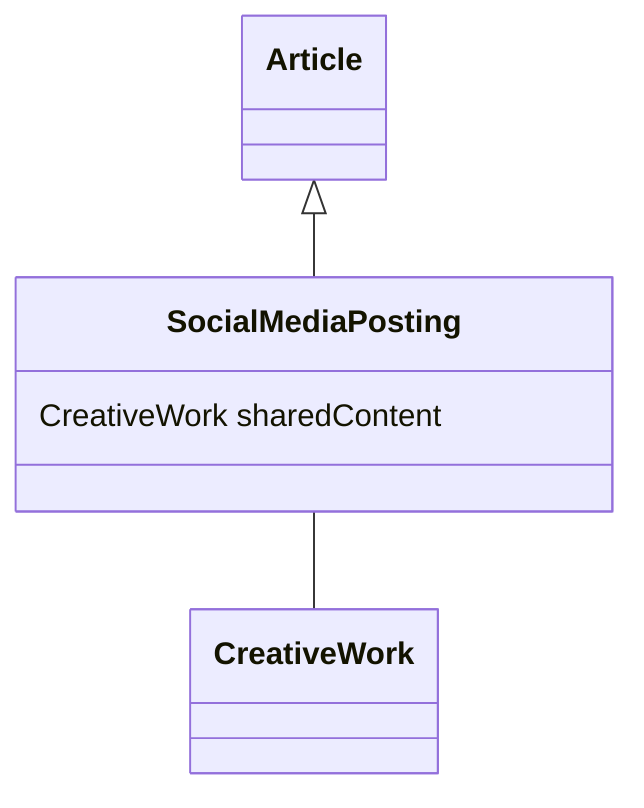 classDiagram
  SocialMediaPosting -- CreativeWork


Article <|-- SocialMediaPosting
class SocialMediaPosting {

  CreativeWork sharedContent

}
